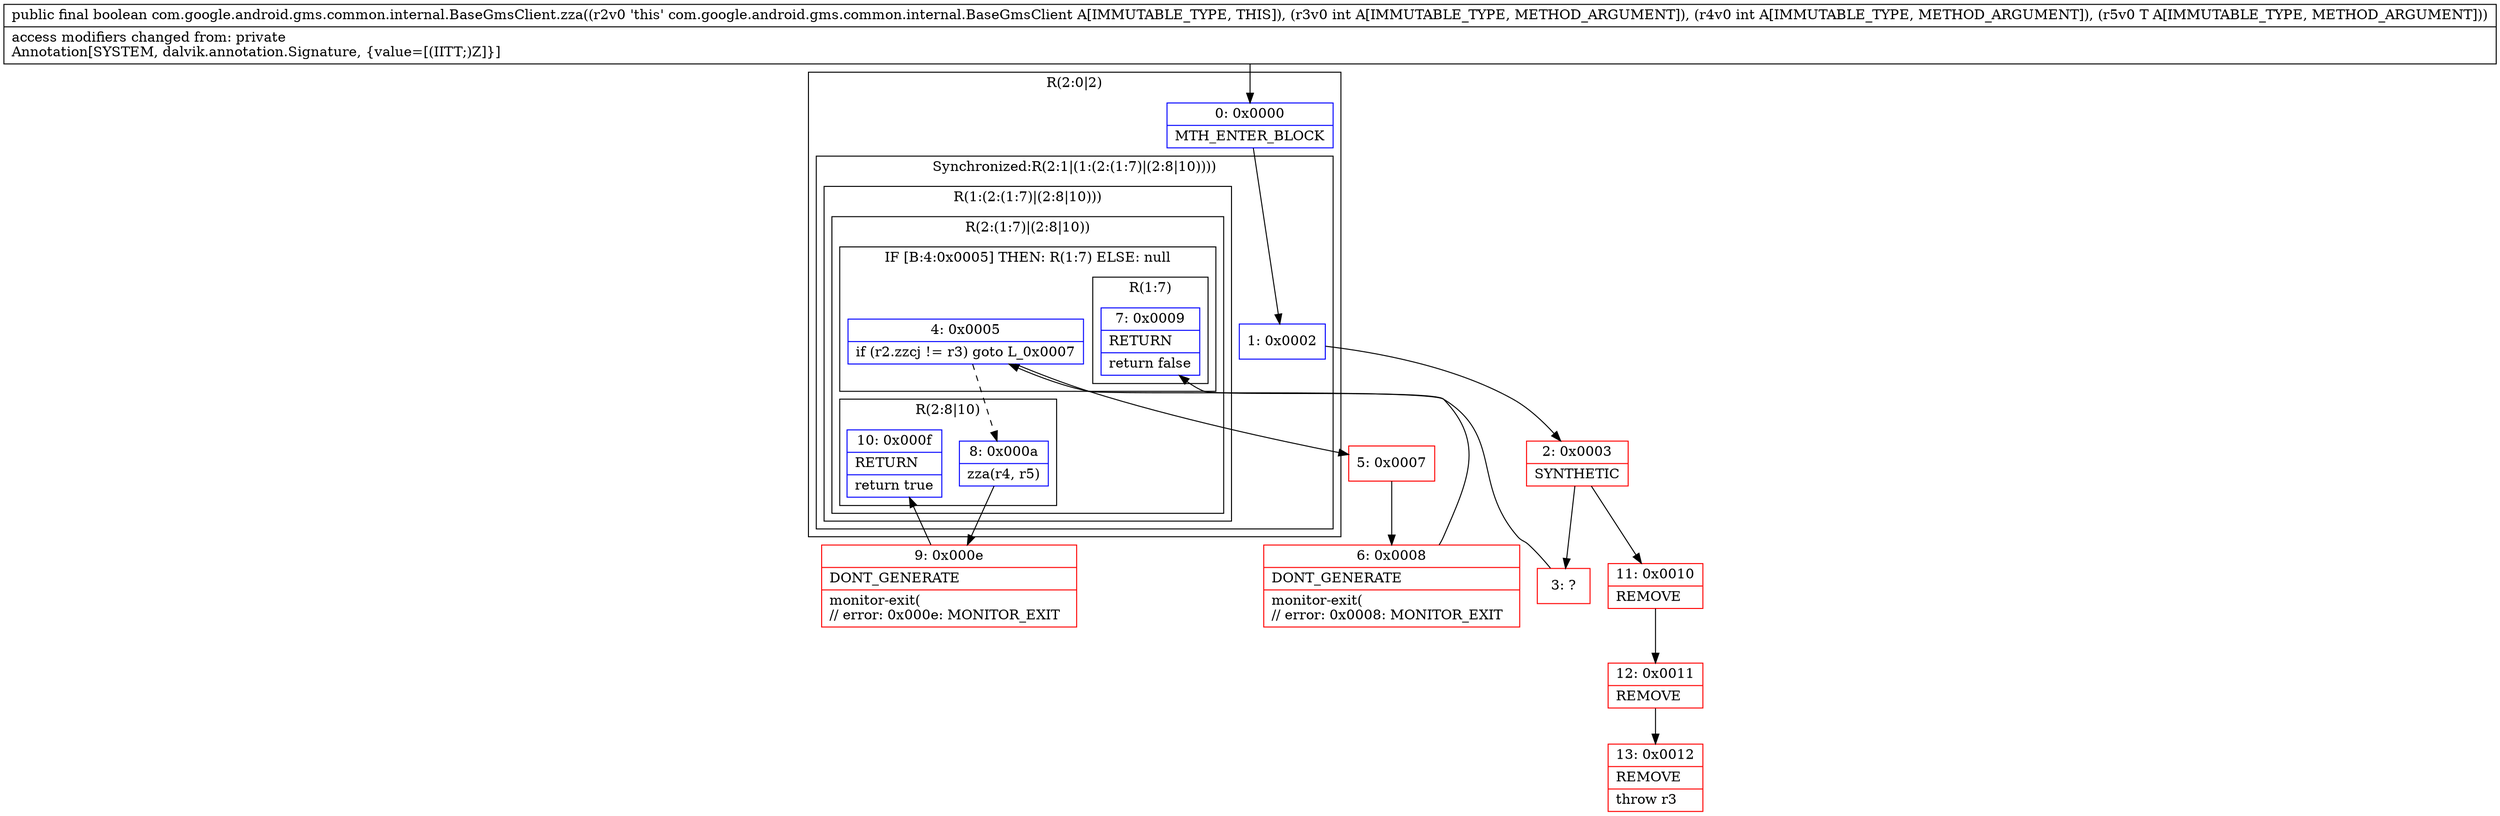digraph "CFG forcom.google.android.gms.common.internal.BaseGmsClient.zza(IILandroid\/os\/IInterface;)Z" {
subgraph cluster_Region_1916601143 {
label = "R(2:0|2)";
node [shape=record,color=blue];
Node_0 [shape=record,label="{0\:\ 0x0000|MTH_ENTER_BLOCK\l}"];
subgraph cluster_SynchronizedRegion_481325742 {
label = "Synchronized:R(2:1|(1:(2:(1:7)|(2:8|10))))";
node [shape=record,color=blue];
Node_1 [shape=record,label="{1\:\ 0x0002}"];
subgraph cluster_Region_695508925 {
label = "R(1:(2:(1:7)|(2:8|10)))";
node [shape=record,color=blue];
subgraph cluster_Region_1756124880 {
label = "R(2:(1:7)|(2:8|10))";
node [shape=record,color=blue];
subgraph cluster_IfRegion_1913832521 {
label = "IF [B:4:0x0005] THEN: R(1:7) ELSE: null";
node [shape=record,color=blue];
Node_4 [shape=record,label="{4\:\ 0x0005|if (r2.zzcj != r3) goto L_0x0007\l}"];
subgraph cluster_Region_1831402919 {
label = "R(1:7)";
node [shape=record,color=blue];
Node_7 [shape=record,label="{7\:\ 0x0009|RETURN\l|return false\l}"];
}
}
subgraph cluster_Region_1613504200 {
label = "R(2:8|10)";
node [shape=record,color=blue];
Node_8 [shape=record,label="{8\:\ 0x000a|zza(r4, r5)\l}"];
Node_10 [shape=record,label="{10\:\ 0x000f|RETURN\l|return true\l}"];
}
}
}
}
}
Node_2 [shape=record,color=red,label="{2\:\ 0x0003|SYNTHETIC\l}"];
Node_3 [shape=record,color=red,label="{3\:\ ?}"];
Node_5 [shape=record,color=red,label="{5\:\ 0x0007}"];
Node_6 [shape=record,color=red,label="{6\:\ 0x0008|DONT_GENERATE\l|monitor\-exit(\l\/\/ error: 0x0008: MONITOR_EXIT  \l}"];
Node_9 [shape=record,color=red,label="{9\:\ 0x000e|DONT_GENERATE\l|monitor\-exit(\l\/\/ error: 0x000e: MONITOR_EXIT  \l}"];
Node_11 [shape=record,color=red,label="{11\:\ 0x0010|REMOVE\l}"];
Node_12 [shape=record,color=red,label="{12\:\ 0x0011|REMOVE\l}"];
Node_13 [shape=record,color=red,label="{13\:\ 0x0012|REMOVE\l|throw r3\l}"];
MethodNode[shape=record,label="{public final boolean com.google.android.gms.common.internal.BaseGmsClient.zza((r2v0 'this' com.google.android.gms.common.internal.BaseGmsClient A[IMMUTABLE_TYPE, THIS]), (r3v0 int A[IMMUTABLE_TYPE, METHOD_ARGUMENT]), (r4v0 int A[IMMUTABLE_TYPE, METHOD_ARGUMENT]), (r5v0 T A[IMMUTABLE_TYPE, METHOD_ARGUMENT]))  | access modifiers changed from: private\lAnnotation[SYSTEM, dalvik.annotation.Signature, \{value=[(IITT;)Z]\}]\l}"];
MethodNode -> Node_0;
Node_0 -> Node_1;
Node_1 -> Node_2;
Node_4 -> Node_5;
Node_4 -> Node_8[style=dashed];
Node_8 -> Node_9;
Node_2 -> Node_3;
Node_2 -> Node_11;
Node_3 -> Node_4;
Node_5 -> Node_6;
Node_6 -> Node_7;
Node_9 -> Node_10;
Node_11 -> Node_12;
Node_12 -> Node_13;
}


